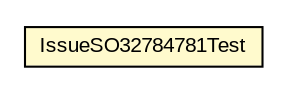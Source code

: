#!/usr/local/bin/dot
#
# Class diagram 
# Generated by UMLGraph version 5.1 (http://www.umlgraph.org/)
#

digraph G {
	edge [fontname="arial",fontsize=10,labelfontname="arial",labelfontsize=10];
	node [fontname="arial",fontsize=10,shape=plaintext];
	nodesep=0.25;
	ranksep=0.5;
	// com.helger.schematron.supplementary.IssueSO32784781Test
	c863 [label=<<table title="com.helger.schematron.supplementary.IssueSO32784781Test" border="0" cellborder="1" cellspacing="0" cellpadding="2" port="p" bgcolor="lemonChiffon" href="./IssueSO32784781Test.html">
		<tr><td><table border="0" cellspacing="0" cellpadding="1">
<tr><td align="center" balign="center"> IssueSO32784781Test </td></tr>
		</table></td></tr>
		</table>>, fontname="arial", fontcolor="black", fontsize=10.0];
}

